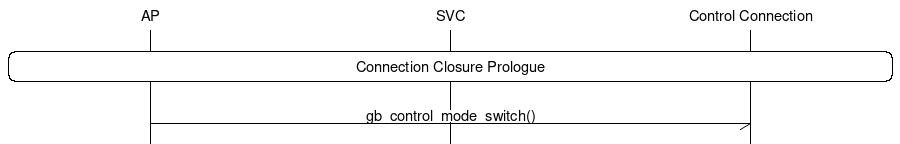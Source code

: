 # MSC for Control Connection Closure for Mode Switching Enter Sequence

msc {
  hscale = "1.5", arcgradient = "0";

  AP, SVC, Control [ label = "Control Connection" ];

  |||;
  AP rbox Control [ label = "Connection Closure Prologue" ];
  |||;
  AP->Control [ label = "gb_control_mode_switch()" ];
}
